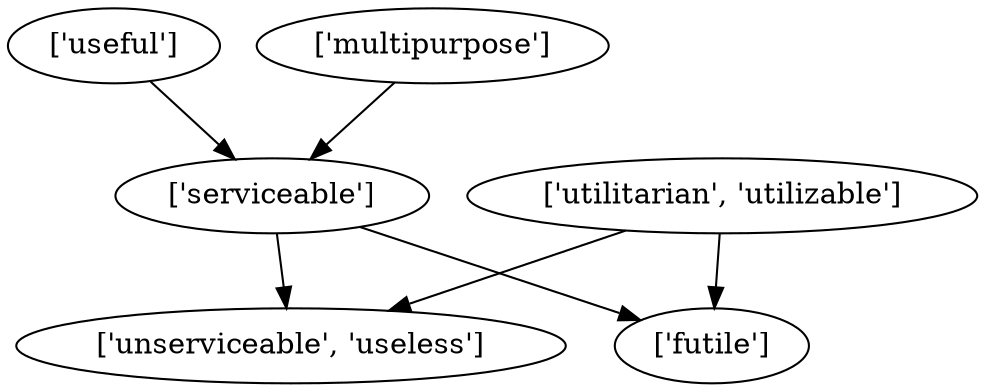 strict digraph  {
	"['serviceable']" -> "['unserviceable', 'useless']";
	"['serviceable']" -> "['futile']";
	"['useful']" -> "['serviceable']";
	"['multipurpose']" -> "['serviceable']";
	"['utilitarian', 'utilizable']" -> "['unserviceable', 'useless']";
	"['utilitarian', 'utilizable']" -> "['futile']";
}
